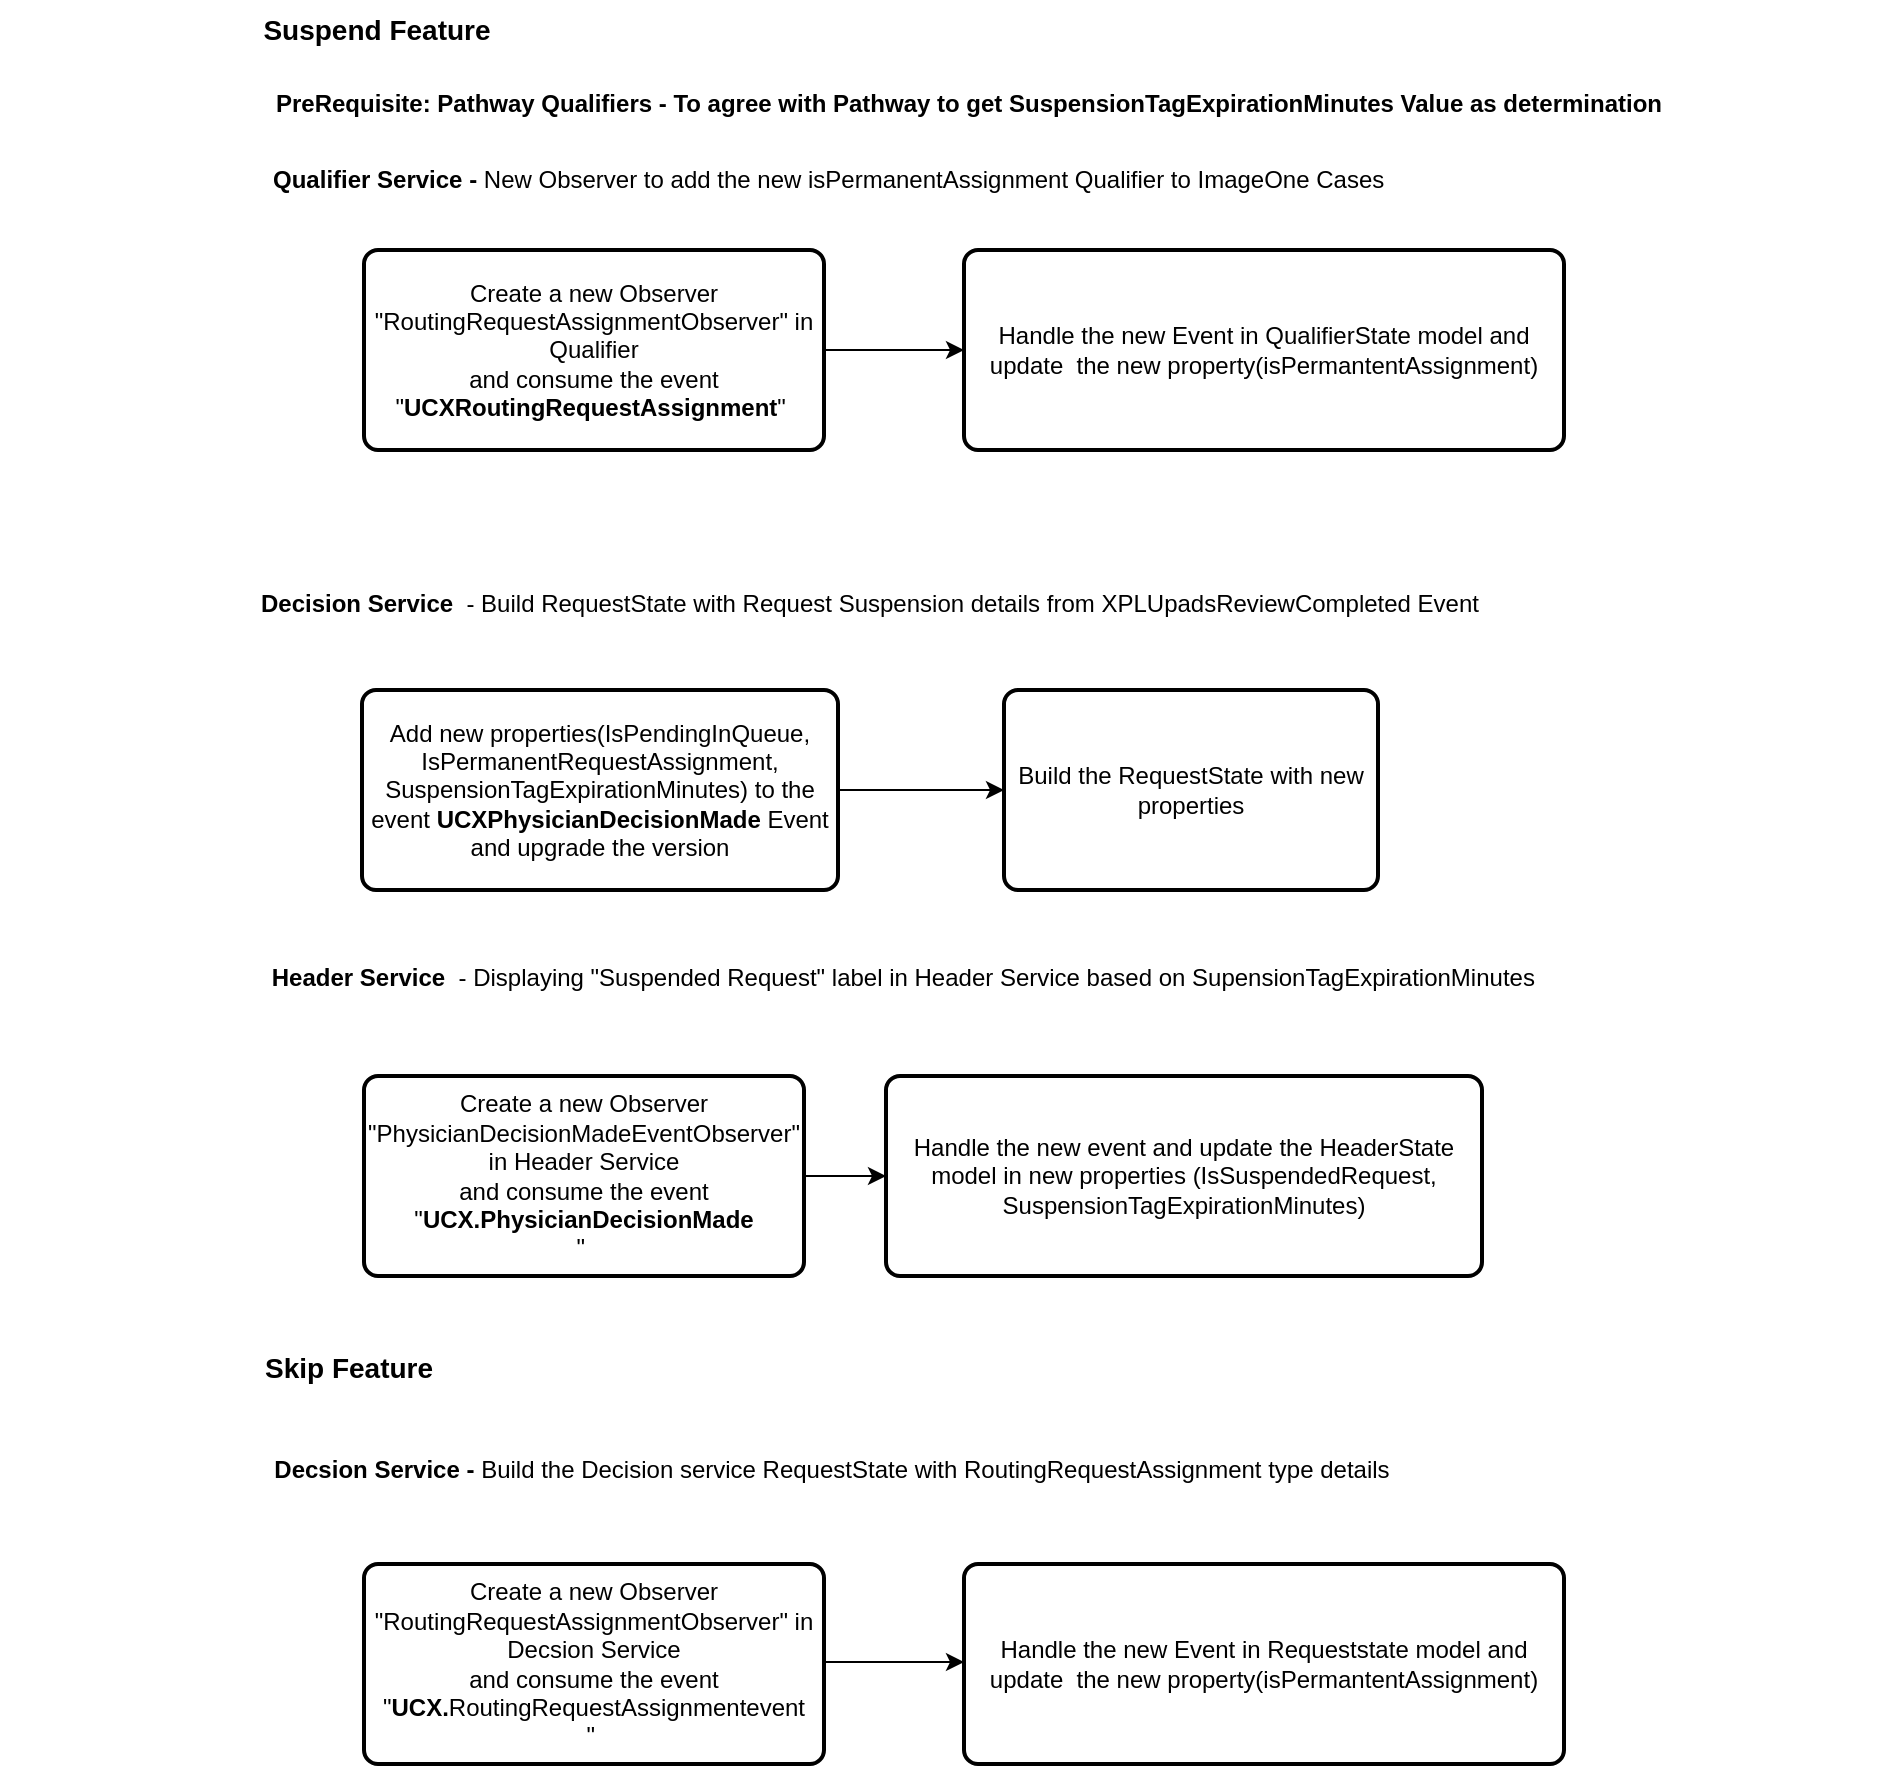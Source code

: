 <mxfile version="22.1.16" type="device">
  <diagram id="C5RBs43oDa-KdzZeNtuy" name="Page-1">
    <mxGraphModel dx="1877" dy="1797" grid="1" gridSize="10" guides="1" tooltips="1" connect="1" arrows="1" fold="1" page="1" pageScale="1" pageWidth="827" pageHeight="1169" background="#ffffff" math="0" shadow="0">
      <root>
        <mxCell id="WIyWlLk6GJQsqaUBKTNV-0" />
        <mxCell id="WIyWlLk6GJQsqaUBKTNV-1" parent="WIyWlLk6GJQsqaUBKTNV-0" />
        <mxCell id="lim1SW6H7U4HnhmGgRTK-30" value="" style="edgeStyle=orthogonalEdgeStyle;rounded=0;orthogonalLoop=1;jettySize=auto;html=1;" parent="WIyWlLk6GJQsqaUBKTNV-1" edge="1">
          <mxGeometry relative="1" as="geometry">
            <mxPoint x="700" y="110" as="sourcePoint" />
          </mxGeometry>
        </mxCell>
        <mxCell id="QHVLCNr028KJjd0Ayz7S-66" value="" style="edgeStyle=orthogonalEdgeStyle;rounded=0;orthogonalLoop=1;jettySize=auto;html=1;" parent="WIyWlLk6GJQsqaUBKTNV-1" source="QHVLCNr028KJjd0Ayz7S-67" target="QHVLCNr028KJjd0Ayz7S-68" edge="1">
          <mxGeometry relative="1" as="geometry" />
        </mxCell>
        <mxCell id="QHVLCNr028KJjd0Ayz7S-67" value="Create a new Observer &quot;RoutingRequestAssignmentObserver&quot; in Qualifier&lt;br style=&quot;border-color: var(--border-color);&quot;&gt;and consume the event &quot;&lt;b style=&quot;border-color: var(--border-color);&quot;&gt;UCX&lt;/b&gt;&lt;b&gt;RoutingRequestAssignment&lt;/b&gt;&quot;&amp;nbsp;" style="rounded=1;whiteSpace=wrap;html=1;absoluteArcSize=1;arcSize=14;strokeWidth=2;" parent="WIyWlLk6GJQsqaUBKTNV-1" vertex="1">
          <mxGeometry x="60" y="-665" width="230" height="100" as="geometry" />
        </mxCell>
        <mxCell id="QHVLCNr028KJjd0Ayz7S-68" value="Handle the new Event in QualifierState model and update&amp;nbsp; the new property(isPermantentAssignment)" style="rounded=1;whiteSpace=wrap;html=1;absoluteArcSize=1;arcSize=14;strokeWidth=2;" parent="WIyWlLk6GJQsqaUBKTNV-1" vertex="1">
          <mxGeometry x="360" y="-665" width="300" height="100" as="geometry" />
        </mxCell>
        <mxCell id="QHVLCNr028KJjd0Ayz7S-72" value="&lt;b&gt;Qualifier Service -&amp;nbsp;&lt;/b&gt;New Observer to add the new isPermanentAssignment Qualifier to ImageOne Cases&amp;nbsp;" style="text;html=1;strokeColor=none;fillColor=none;align=center;verticalAlign=middle;whiteSpace=wrap;rounded=0;" parent="WIyWlLk6GJQsqaUBKTNV-1" vertex="1">
          <mxGeometry x="-53" y="-715" width="694" height="30" as="geometry" />
        </mxCell>
        <mxCell id="3hb49UW-eey4Er-M_Qjg-0" value="&lt;b&gt;PreRequisite: Pathway Qualifiers - To agree with Pathway to get SuspensionTagExpirationMinutes Value as determination&lt;/b&gt;" style="text;html=1;strokeColor=none;fillColor=none;align=center;verticalAlign=middle;whiteSpace=wrap;rounded=0;" vertex="1" parent="WIyWlLk6GJQsqaUBKTNV-1">
          <mxGeometry x="-102" y="-753" width="929" height="30" as="geometry" />
        </mxCell>
        <mxCell id="3hb49UW-eey4Er-M_Qjg-1" value="&lt;b&gt;Decision Service&amp;nbsp;&lt;/b&gt; - Build RequestState with Request Suspension details from XPLUpadsReviewCompleted Event" style="text;html=1;strokeColor=none;fillColor=none;align=center;verticalAlign=middle;whiteSpace=wrap;rounded=0;" vertex="1" parent="WIyWlLk6GJQsqaUBKTNV-1">
          <mxGeometry x="-122" y="-503" width="870" height="30" as="geometry" />
        </mxCell>
        <mxCell id="3hb49UW-eey4Er-M_Qjg-7" value="" style="edgeStyle=orthogonalEdgeStyle;rounded=0;orthogonalLoop=1;jettySize=auto;html=1;" edge="1" parent="WIyWlLk6GJQsqaUBKTNV-1" source="3hb49UW-eey4Er-M_Qjg-3" target="3hb49UW-eey4Er-M_Qjg-4">
          <mxGeometry relative="1" as="geometry" />
        </mxCell>
        <mxCell id="3hb49UW-eey4Er-M_Qjg-3" value="Add new properties(IsPendingInQueue,&lt;br&gt;IsPermanentRequestAssignment,&lt;br&gt;SuspensionTagExpirationMinutes) to the event&amp;nbsp;&lt;b&gt;UCXPhysicianDecisionMade &lt;/b&gt;Event and upgrade the version" style="rounded=1;whiteSpace=wrap;html=1;absoluteArcSize=1;arcSize=14;strokeWidth=2;" vertex="1" parent="WIyWlLk6GJQsqaUBKTNV-1">
          <mxGeometry x="59" y="-445" width="238" height="100" as="geometry" />
        </mxCell>
        <mxCell id="3hb49UW-eey4Er-M_Qjg-4" value="Build the RequestState with new properties" style="rounded=1;whiteSpace=wrap;html=1;absoluteArcSize=1;arcSize=14;strokeWidth=2;" vertex="1" parent="WIyWlLk6GJQsqaUBKTNV-1">
          <mxGeometry x="380" y="-445" width="187" height="100" as="geometry" />
        </mxCell>
        <mxCell id="3hb49UW-eey4Er-M_Qjg-5" value="&lt;b&gt;&amp;nbsp;Header Service&amp;nbsp;&lt;/b&gt; - Displaying &quot;Suspended Request&quot; label in Header Service based on SupensionTagExpirationMinutes" style="text;html=1;strokeColor=none;fillColor=none;align=center;verticalAlign=middle;whiteSpace=wrap;rounded=0;" vertex="1" parent="WIyWlLk6GJQsqaUBKTNV-1">
          <mxGeometry x="3" y="-316" width="650" height="30" as="geometry" />
        </mxCell>
        <mxCell id="3hb49UW-eey4Er-M_Qjg-17" value="" style="edgeStyle=orthogonalEdgeStyle;rounded=0;orthogonalLoop=1;jettySize=auto;html=1;" edge="1" parent="WIyWlLk6GJQsqaUBKTNV-1" source="3hb49UW-eey4Er-M_Qjg-6" target="3hb49UW-eey4Er-M_Qjg-8">
          <mxGeometry relative="1" as="geometry" />
        </mxCell>
        <mxCell id="3hb49UW-eey4Er-M_Qjg-6" value="Create a new Observer &quot;PhysicianDecisionMadeEventObserver&quot; in Header Service&lt;br style=&quot;border-color: var(--border-color);&quot;&gt;and consume the event &quot;&lt;b style=&quot;border-color: var(--border-color);&quot;&gt;UCX.&lt;/b&gt;&lt;b&gt;PhysicianDecisionMade&lt;/b&gt;&lt;br style=&quot;border-color: var(--border-color);&quot;&gt;&quot;&amp;nbsp;" style="rounded=1;whiteSpace=wrap;html=1;absoluteArcSize=1;arcSize=14;strokeWidth=2;" vertex="1" parent="WIyWlLk6GJQsqaUBKTNV-1">
          <mxGeometry x="60" y="-252" width="220" height="100" as="geometry" />
        </mxCell>
        <mxCell id="3hb49UW-eey4Er-M_Qjg-8" value="Handle the new event and update the HeaderState model in new properties (IsSuspendedRequest, SuspensionTagExpirationMinutes)" style="rounded=1;whiteSpace=wrap;html=1;absoluteArcSize=1;arcSize=14;strokeWidth=2;" vertex="1" parent="WIyWlLk6GJQsqaUBKTNV-1">
          <mxGeometry x="321" y="-252" width="298" height="100" as="geometry" />
        </mxCell>
        <mxCell id="3hb49UW-eey4Er-M_Qjg-16" value="" style="edgeStyle=orthogonalEdgeStyle;rounded=0;orthogonalLoop=1;jettySize=auto;html=1;" edge="1" parent="WIyWlLk6GJQsqaUBKTNV-1">
          <mxGeometry relative="1" as="geometry">
            <mxPoint x="290" y="41" as="sourcePoint" />
            <mxPoint x="360" y="41" as="targetPoint" />
          </mxGeometry>
        </mxCell>
        <mxCell id="3hb49UW-eey4Er-M_Qjg-10" value="Create a new Observer &quot;RoutingRequestAssignmentObserver&quot; in Decsion Service&lt;br style=&quot;border-color: var(--border-color);&quot;&gt;and consume the event &quot;&lt;b style=&quot;border-color: var(--border-color);&quot;&gt;UCX.&lt;/b&gt;RoutingRequestAssignmentevent&lt;br style=&quot;border-color: var(--border-color);&quot;&gt;&quot;&amp;nbsp;" style="rounded=1;whiteSpace=wrap;html=1;absoluteArcSize=1;arcSize=14;strokeWidth=2;" vertex="1" parent="WIyWlLk6GJQsqaUBKTNV-1">
          <mxGeometry x="60" y="-8" width="230" height="100" as="geometry" />
        </mxCell>
        <mxCell id="3hb49UW-eey4Er-M_Qjg-11" value="Handle the new Event in Requeststate model and update&amp;nbsp; the new property(isPermantentAssignment)" style="rounded=1;whiteSpace=wrap;html=1;absoluteArcSize=1;arcSize=14;strokeWidth=2;" vertex="1" parent="WIyWlLk6GJQsqaUBKTNV-1">
          <mxGeometry x="360" y="-8" width="300" height="100" as="geometry" />
        </mxCell>
        <mxCell id="3hb49UW-eey4Er-M_Qjg-12" value="&lt;b style=&quot;border-color: var(--border-color);&quot;&gt;Decsion Service - &lt;/b&gt;&lt;span style=&quot;border-color: var(--border-color);&quot;&gt;Build the Decision service RequestState with RoutingRequestAssignment type details&lt;/span&gt;" style="text;html=1;strokeColor=none;fillColor=none;align=center;verticalAlign=middle;whiteSpace=wrap;rounded=0;" vertex="1" parent="WIyWlLk6GJQsqaUBKTNV-1">
          <mxGeometry x="9" y="-70" width="570" height="30" as="geometry" />
        </mxCell>
        <mxCell id="3hb49UW-eey4Er-M_Qjg-14" value="&lt;b&gt;&lt;font style=&quot;font-size: 14px;&quot;&gt;Suspend Feature&lt;/font&gt;&lt;/b&gt;" style="text;html=1;strokeColor=none;fillColor=none;align=center;verticalAlign=middle;whiteSpace=wrap;rounded=0;" vertex="1" parent="WIyWlLk6GJQsqaUBKTNV-1">
          <mxGeometry y="-790" width="133" height="30" as="geometry" />
        </mxCell>
        <mxCell id="3hb49UW-eey4Er-M_Qjg-15" value="&lt;b&gt;&lt;font style=&quot;font-size: 14px;&quot;&gt;Skip Feature&lt;/font&gt;&lt;/b&gt;" style="text;html=1;strokeColor=none;fillColor=none;align=center;verticalAlign=middle;whiteSpace=wrap;rounded=0;" vertex="1" parent="WIyWlLk6GJQsqaUBKTNV-1">
          <mxGeometry x="-9" y="-121" width="123" height="30" as="geometry" />
        </mxCell>
      </root>
    </mxGraphModel>
  </diagram>
</mxfile>
